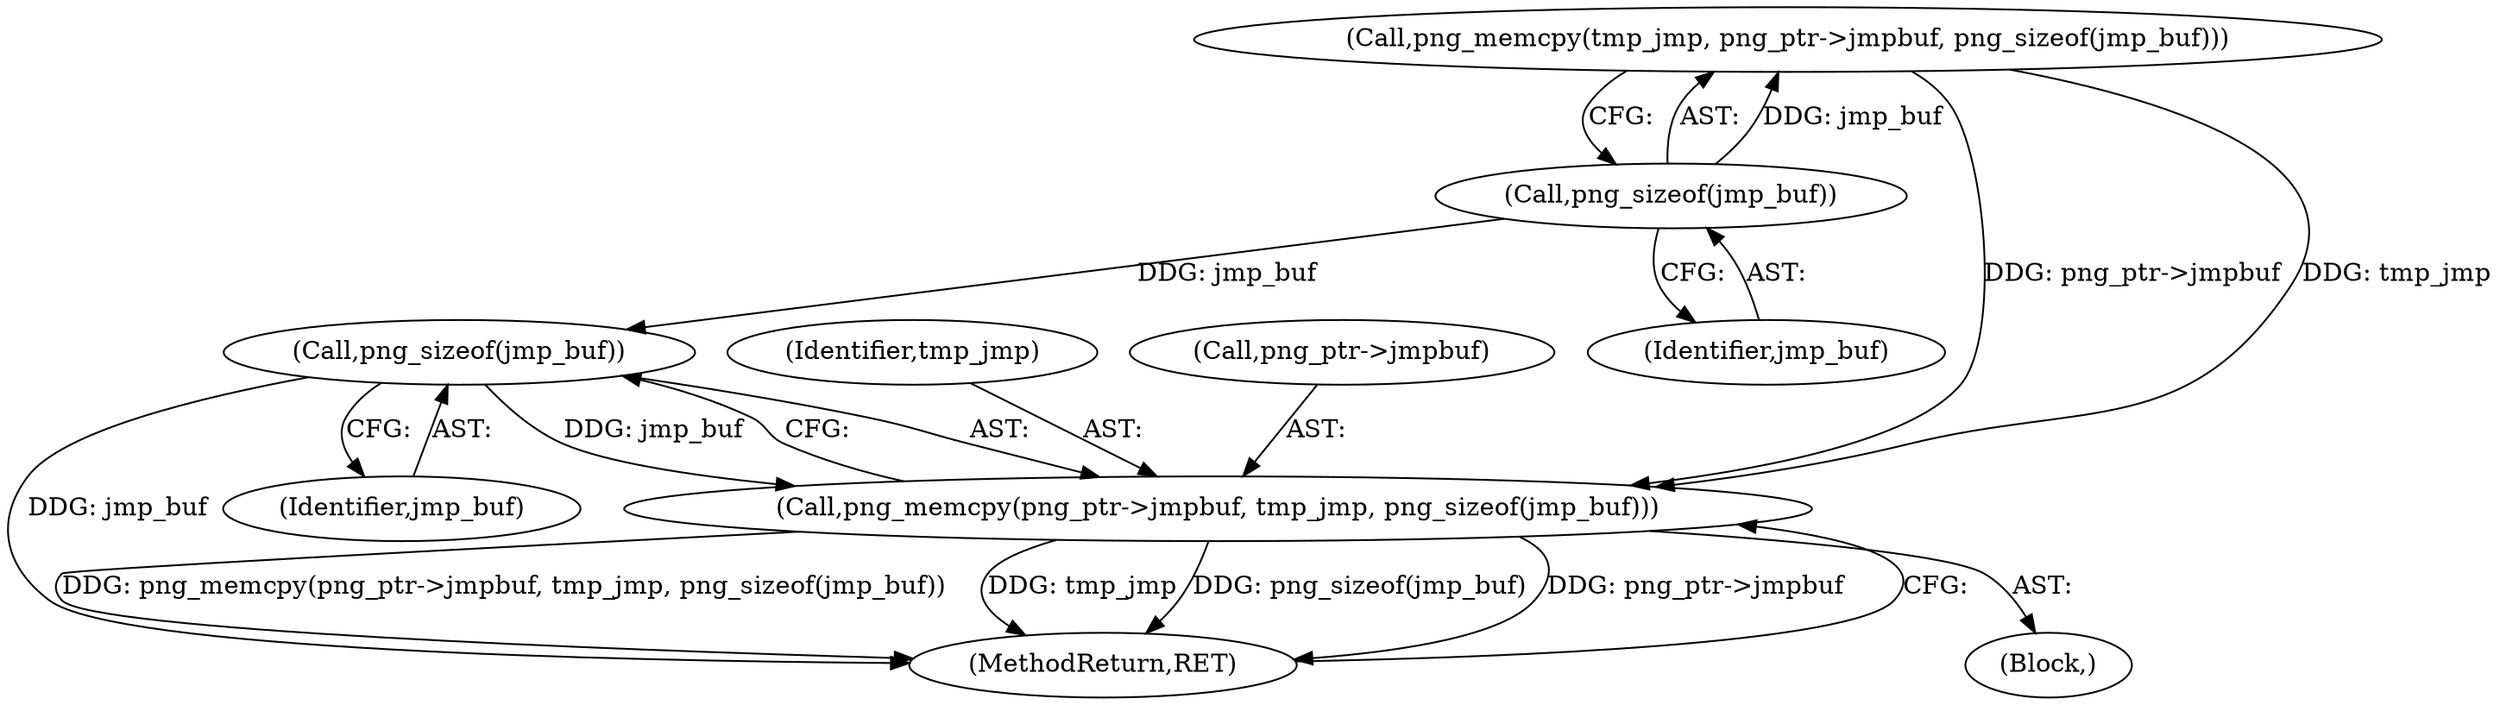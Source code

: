 digraph "0_Chrome_7f3d85b096f66870a15b37c2f40b219b2e292693_27@API" {
"1000217" [label="(Call,png_sizeof(jmp_buf))"];
"1000165" [label="(Call,png_sizeof(jmp_buf))"];
"1000212" [label="(Call,png_memcpy(png_ptr->jmpbuf, tmp_jmp, png_sizeof(jmp_buf)))"];
"1000216" [label="(Identifier,tmp_jmp)"];
"1000166" [label="(Identifier,jmp_buf)"];
"1000165" [label="(Call,png_sizeof(jmp_buf))"];
"1000106" [label="(Block,)"];
"1000212" [label="(Call,png_memcpy(png_ptr->jmpbuf, tmp_jmp, png_sizeof(jmp_buf)))"];
"1000213" [label="(Call,png_ptr->jmpbuf)"];
"1000219" [label="(MethodReturn,RET)"];
"1000217" [label="(Call,png_sizeof(jmp_buf))"];
"1000218" [label="(Identifier,jmp_buf)"];
"1000160" [label="(Call,png_memcpy(tmp_jmp, png_ptr->jmpbuf, png_sizeof(jmp_buf)))"];
"1000217" -> "1000212"  [label="AST: "];
"1000217" -> "1000218"  [label="CFG: "];
"1000218" -> "1000217"  [label="AST: "];
"1000212" -> "1000217"  [label="CFG: "];
"1000217" -> "1000219"  [label="DDG: jmp_buf"];
"1000217" -> "1000212"  [label="DDG: jmp_buf"];
"1000165" -> "1000217"  [label="DDG: jmp_buf"];
"1000165" -> "1000160"  [label="AST: "];
"1000165" -> "1000166"  [label="CFG: "];
"1000166" -> "1000165"  [label="AST: "];
"1000160" -> "1000165"  [label="CFG: "];
"1000165" -> "1000160"  [label="DDG: jmp_buf"];
"1000212" -> "1000106"  [label="AST: "];
"1000213" -> "1000212"  [label="AST: "];
"1000216" -> "1000212"  [label="AST: "];
"1000219" -> "1000212"  [label="CFG: "];
"1000212" -> "1000219"  [label="DDG: png_memcpy(png_ptr->jmpbuf, tmp_jmp, png_sizeof(jmp_buf))"];
"1000212" -> "1000219"  [label="DDG: tmp_jmp"];
"1000212" -> "1000219"  [label="DDG: png_sizeof(jmp_buf)"];
"1000212" -> "1000219"  [label="DDG: png_ptr->jmpbuf"];
"1000160" -> "1000212"  [label="DDG: png_ptr->jmpbuf"];
"1000160" -> "1000212"  [label="DDG: tmp_jmp"];
}
